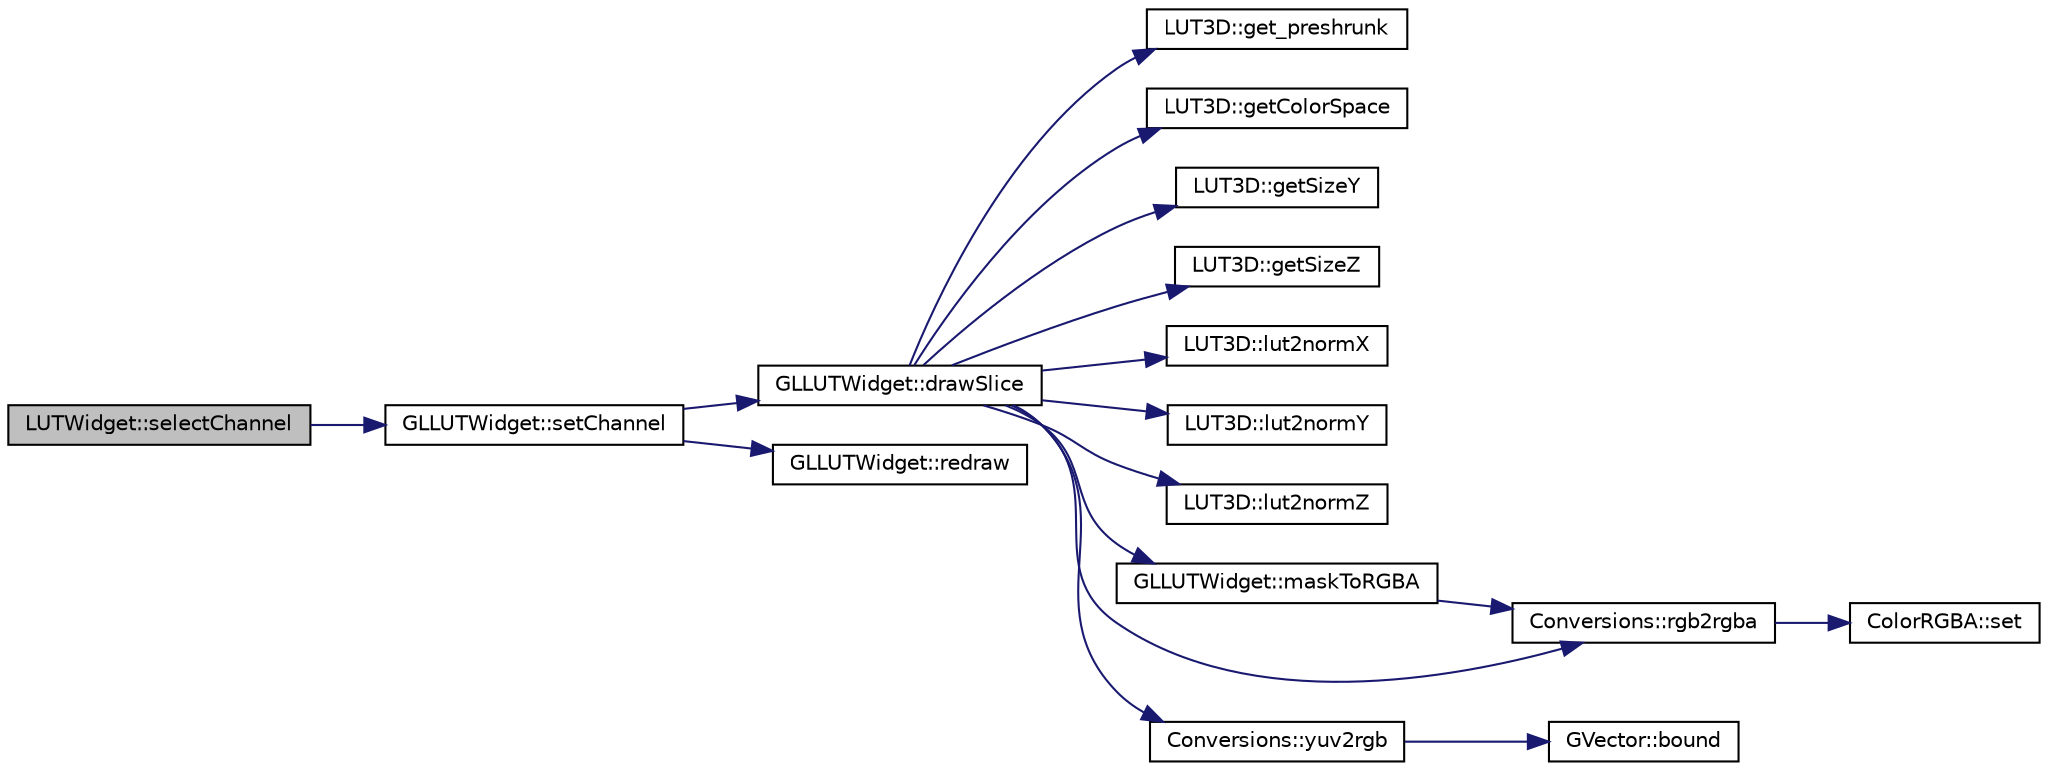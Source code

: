 digraph "LUTWidget::selectChannel"
{
 // INTERACTIVE_SVG=YES
  edge [fontname="Helvetica",fontsize="10",labelfontname="Helvetica",labelfontsize="10"];
  node [fontname="Helvetica",fontsize="10",shape=record];
  rankdir="LR";
  Node1 [label="LUTWidget::selectChannel",height=0.2,width=0.4,color="black", fillcolor="grey75", style="filled", fontcolor="black"];
  Node1 -> Node2 [color="midnightblue",fontsize="10",style="solid",fontname="Helvetica"];
  Node2 [label="GLLUTWidget::setChannel",height=0.2,width=0.4,color="black", fillcolor="white", style="filled",URL="$db/dc5/class_g_l_l_u_t_widget.html#a01eca58e66c2d4e2c47434bf0407e5fa"];
  Node2 -> Node3 [color="midnightblue",fontsize="10",style="solid",fontname="Helvetica"];
  Node3 [label="GLLUTWidget::drawSlice",height=0.2,width=0.4,color="black", fillcolor="white", style="filled",URL="$db/dc5/class_g_l_l_u_t_widget.html#a07100a3b9d0f6393532d6a441b513935"];
  Node3 -> Node4 [color="midnightblue",fontsize="10",style="solid",fontname="Helvetica"];
  Node4 [label="LUT3D::get_preshrunk",height=0.2,width=0.4,color="black", fillcolor="white", style="filled",URL="$d7/d15/class_l_u_t3_d.html#acefad30a4fdd6f471c17ae6b2dae48bb"];
  Node3 -> Node5 [color="midnightblue",fontsize="10",style="solid",fontname="Helvetica"];
  Node5 [label="LUT3D::getColorSpace",height=0.2,width=0.4,color="black", fillcolor="white", style="filled",URL="$d7/d15/class_l_u_t3_d.html#a38d711b1442eae640fb8a37f75d7c64d"];
  Node3 -> Node6 [color="midnightblue",fontsize="10",style="solid",fontname="Helvetica"];
  Node6 [label="LUT3D::getSizeY",height=0.2,width=0.4,color="black", fillcolor="white", style="filled",URL="$d7/d15/class_l_u_t3_d.html#a204bc286cb41ea9828b358316b5aa9e1"];
  Node3 -> Node7 [color="midnightblue",fontsize="10",style="solid",fontname="Helvetica"];
  Node7 [label="LUT3D::getSizeZ",height=0.2,width=0.4,color="black", fillcolor="white", style="filled",URL="$d7/d15/class_l_u_t3_d.html#a5b3d7018cd37a524c9154a65e60a2d1c"];
  Node3 -> Node8 [color="midnightblue",fontsize="10",style="solid",fontname="Helvetica"];
  Node8 [label="LUT3D::lut2normX",height=0.2,width=0.4,color="black", fillcolor="white", style="filled",URL="$d7/d15/class_l_u_t3_d.html#ae88ba6bcd1a759a304a64ead5fc2f237"];
  Node3 -> Node9 [color="midnightblue",fontsize="10",style="solid",fontname="Helvetica"];
  Node9 [label="LUT3D::lut2normY",height=0.2,width=0.4,color="black", fillcolor="white", style="filled",URL="$d7/d15/class_l_u_t3_d.html#a652fdb0ce5825db100d1c1b17f1b87b0"];
  Node3 -> Node10 [color="midnightblue",fontsize="10",style="solid",fontname="Helvetica"];
  Node10 [label="LUT3D::lut2normZ",height=0.2,width=0.4,color="black", fillcolor="white", style="filled",URL="$d7/d15/class_l_u_t3_d.html#ad01fcfa4ca7c32df2a4fd5310087619f"];
  Node3 -> Node11 [color="midnightblue",fontsize="10",style="solid",fontname="Helvetica"];
  Node11 [label="GLLUTWidget::maskToRGBA",height=0.2,width=0.4,color="black", fillcolor="white", style="filled",URL="$db/dc5/class_g_l_l_u_t_widget.html#ada467c21d865d7a1a71f93cc88d45b7b"];
  Node11 -> Node12 [color="midnightblue",fontsize="10",style="solid",fontname="Helvetica"];
  Node12 [label="Conversions::rgb2rgba",height=0.2,width=0.4,color="black", fillcolor="white", style="filled",URL="$d3/d98/class_conversions.html#a39f50c5bbe9a866a1dd5e6e424899e0b"];
  Node12 -> Node13 [color="midnightblue",fontsize="10",style="solid",fontname="Helvetica"];
  Node13 [label="ColorRGBA::set",height=0.2,width=0.4,color="black", fillcolor="white", style="filled",URL="$d0/d6d/class_color_r_g_b_a.html#ab4c0dc84a96b39f74266ae5d75eabf2b"];
  Node3 -> Node12 [color="midnightblue",fontsize="10",style="solid",fontname="Helvetica"];
  Node3 -> Node14 [color="midnightblue",fontsize="10",style="solid",fontname="Helvetica"];
  Node14 [label="Conversions::yuv2rgb",height=0.2,width=0.4,color="black", fillcolor="white", style="filled",URL="$d3/d98/class_conversions.html#a606bd2db67a0ec49893b2db7ee5270ed"];
  Node14 -> Node15 [color="midnightblue",fontsize="10",style="solid",fontname="Helvetica"];
  Node15 [label="GVector::bound",height=0.2,width=0.4,color="black", fillcolor="white", style="filled",URL="$d5/da9/namespace_g_vector.html#a64a68732d9c3151a31337ff0c1c7e21a"];
  Node2 -> Node16 [color="midnightblue",fontsize="10",style="solid",fontname="Helvetica"];
  Node16 [label="GLLUTWidget::redraw",height=0.2,width=0.4,color="black", fillcolor="white", style="filled",URL="$db/dc5/class_g_l_l_u_t_widget.html#ac13c87adcd27fef6fc038a026f9e6a9b"];
}

